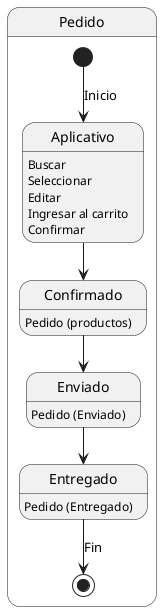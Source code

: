 @startuml tienda-web

state Pedido {

[*] --> Aplicativo : Inicio

    Aplicativo : Buscar
    Aplicativo : Seleccionar
    Aplicativo : Editar
    Aplicativo : Ingresar al carrito
    Aplicativo : Confirmar

state Confirmado
    Confirmado : Pedido (productos)

state Enviado
    Enviado : Pedido (Enviado)

state Entregado

    Entregado : Pedido (Entregado)


Aplicativo --> Confirmado
Confirmado -->Enviado
Enviado -->Entregado
Entregado -->[*] : Fin

}

@enduml